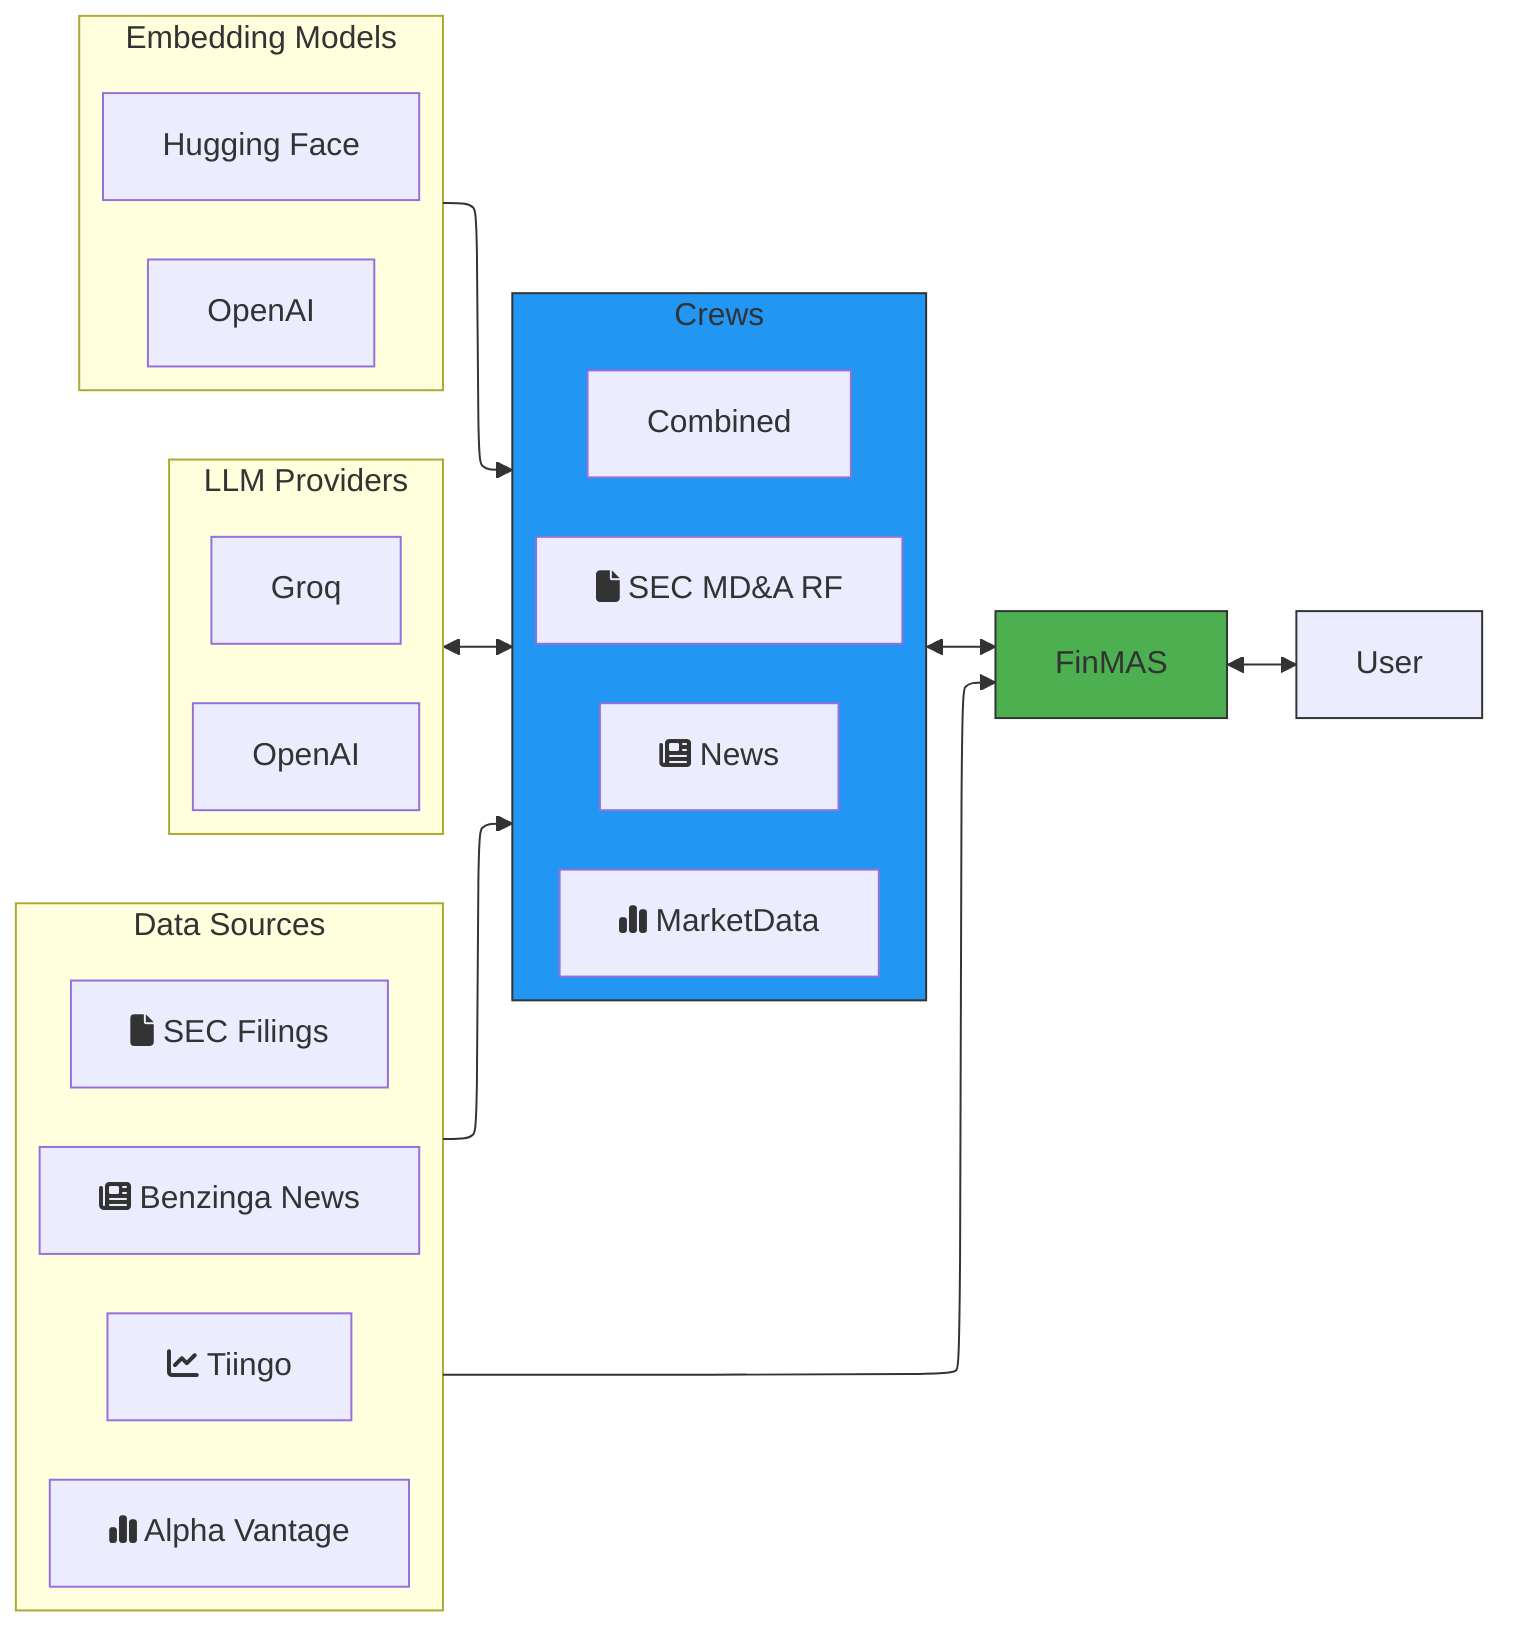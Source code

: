 ---
config:
  layout: elk
  theme: default
---
flowchart LR
  subgraph DS["Data Sources"]
        Benzinga["fa:fa-newspaper Benzinga News"]
        YF["fa:fa-chart-line Tiingo"]
        SEC["fa:fa-file SEC Filings"]
        AV["fa:fa-chart-simple Alpha Vantage"]
  end
  subgraph Crews["Crews"]
        SECCrew["fa:fa-file SEC MD&A RF"]
        News["fa:fa-newspaper News"]
        Combined["Combined"]
        MarketData["fa:fa-chart-simple MarketData"]
  end
  subgraph LLMs["LLM Providers"]
        Groq["Groq"]
        OpenAI["OpenAI"]
  end
  subgraph embeddings["Embedding Models "]
        HF["Hugging Face"]
        OpenAIembeddings["OpenAI"]
  end
    Crews <--> FinMAS["FinMAS"]
    DS --> Crews & FinMAS
    FinMAS <--> User
    LLMs <--> Crews
    embeddings --> Crews
    User
    style FinMAS fill:#4CAF50,stroke:#333
    style Crews fill:#2196F3,stroke:#333
    style User stroke:#333